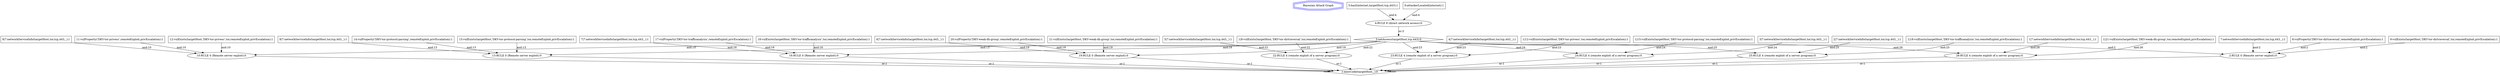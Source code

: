 // This is a attack_graph.
digraph "Bayesian Attack Graph" {
	"Bayesian Attack Graph" [label="Bayesian Attack Graph" color=blue shape=tripleoctagon]
	1 [label="1:execCode(targetHost,_):0" shape=diamond]
	2 [label="2:RULE 0 (Remote server exploit):0" shape=ellipse]
	3 [label="3:netAccess(targetHost,tcp,443):0" shape=diamond]
	4 [label="4:RULE 8 (direct network access):0" shape=ellipse]
	5 [label="5:hacl(internet,targetHost,tcp,443):1" shape=box]
	6 [label="6:attackerLocated(internet):1" shape=box]
	7 [label="7:networkServiceInfo(targetHost,tor,tcp,443,_):1" shape=box]
	8 [label="8:vulProperty('DKV-tor-dirtraversal',remoteExploit,privEscalation):1" shape=box]
	9 [label="9:vulExists(targetHost,'DKV-tor-dirtraversal',tor,remoteExploit,privEscalation):1" shape=box]
	10 [label="10:RULE 0 (Remote server exploit):0" shape=ellipse]
	11 [label="11:vulProperty('DKV-tor-privesc',remoteExploit,privEscalation):1" shape=box]
	12 [label="12:vulExists(targetHost,'DKV-tor-privesc',tor,remoteExploit,privEscalation):1" shape=box]
	13 [label="13:RULE 0 (Remote server exploit):0" shape=ellipse]
	14 [label="14:vulProperty('DKV-tor-protocol-parsing',remoteExploit,privEscalation):1" shape=box]
	15 [label="15:vulExists(targetHost,'DKV-tor-protocol-parsing',tor,remoteExploit,privEscalation):1" shape=box]
	16 [label="16:RULE 0 (Remote server exploit):0" shape=ellipse]
	17 [label="17:vulProperty('DKV-tor-trafficanalysis',remoteExploit,privEscalation):1" shape=box]
	18 [label="18:vulExists(targetHost,'DKV-tor-trafficanalysis',tor,remoteExploit,privEscalation):1" shape=box]
	19 [label="19:RULE 0 (Remote server exploit):0" shape=ellipse]
	20 [label="20:vulProperty('DKV-weak-dh-group',remoteExploit,privEscalation):1" shape=box]
	21 [label="21:vulExists(targetHost,'DKV-weak-dh-group',tor,remoteExploit,privEscalation):1" shape=box]
	22 [label="22:RULE 4 (remote exploit of a server program):0" shape=ellipse]
	23 [label="23:RULE 4 (remote exploit of a server program):0" shape=ellipse]
	24 [label="24:RULE 4 (remote exploit of a server program):0" shape=ellipse]
	25 [label="25:RULE 4 (remote exploit of a server program):0" shape=ellipse]
	26 [label="26:RULE 4 (remote exploit of a server program):0" shape=ellipse]
	"1|7" [label="1|7:networkServiceInfo(targetHost,tor,tcp,443,_):1" shape=box]
	"2|7" [label="2|7:networkServiceInfo(targetHost,tor,tcp,443,_):1" shape=box]
	"3|7" [label="3|7:networkServiceInfo(targetHost,tor,tcp,443,_):1" shape=box]
	"4|7" [label="4|7:networkServiceInfo(targetHost,tor,tcp,443,_):1" shape=box]
	"5|7" [label="5|7:networkServiceInfo(targetHost,tor,tcp,443,_):1" shape=box]
	"6|7" [label="6|7:networkServiceInfo(targetHost,tor,tcp,443,_):1" shape=box]
	"7|7" [label="7|7:networkServiceInfo(targetHost,tor,tcp,443,_):1" shape=box]
	"8|7" [label="8|7:networkServiceInfo(targetHost,tor,tcp,443,_):1" shape=box]
	"9|7" [label="9|7:networkServiceInfo(targetHost,tor,tcp,443,_):1" shape=box]
	"1|9" [label="1|9:vulExists(targetHost,'DKV-tor-dirtraversal',tor,remoteExploit,privEscalation):1" shape=box]
	"1|12" [label="1|12:vulExists(targetHost,'DKV-tor-privesc',tor,remoteExploit,privEscalation):1" shape=box]
	"1|15" [label="1|15:vulExists(targetHost,'DKV-tor-protocol-parsing',tor,remoteExploit,privEscalation):1" shape=box]
	"1|18" [label="1|18:vulExists(targetHost,'DKV-tor-trafficanalysis',tor,remoteExploit,privEscalation):1" shape=box]
	"1|21" [label="1|21:vulExists(targetHost,'DKV-weak-dh-group',tor,remoteExploit,privEscalation):1" shape=box]
	5 -> 4 [label="and:4"]
	6 -> 4 [label="and:4"]
	4 -> 3 [label="or:3"]
	3 -> 2 [label="and:2"]
	7 -> 2 [label="and:2"]
	8 -> 2 [label="and:2"]
	9 -> 2 [label="and:2"]
	2 -> 1 [label="or:1"]
	3 -> 10 [label="and:10"]
	"9|7" -> 10 [label="and:10"]
	11 -> 10 [label="and:10"]
	12 -> 10 [label="and:10"]
	10 -> 1 [label="or:1"]
	3 -> 13 [label="and:13"]
	"8|7" -> 13 [label="and:13"]
	14 -> 13 [label="and:13"]
	15 -> 13 [label="and:13"]
	13 -> 1 [label="or:1"]
	3 -> 16 [label="and:16"]
	"7|7" -> 16 [label="and:16"]
	17 -> 16 [label="and:16"]
	18 -> 16 [label="and:16"]
	16 -> 1 [label="or:1"]
	3 -> 19 [label="and:19"]
	"6|7" -> 19 [label="and:19"]
	20 -> 19 [label="and:19"]
	21 -> 19 [label="and:19"]
	19 -> 1 [label="or:1"]
	3 -> 22 [label="and:22"]
	"5|7" -> 22 [label="and:22"]
	"1|9" -> 22 [label="and:22"]
	22 -> 1 [label="or:1"]
	3 -> 23 [label="and:23"]
	"4|7" -> 23 [label="and:23"]
	"1|12" -> 23 [label="and:23"]
	23 -> 1 [label="or:1"]
	3 -> 24 [label="and:24"]
	"3|7" -> 24 [label="and:24"]
	"1|15" -> 24 [label="and:24"]
	24 -> 1 [label="or:1"]
	3 -> 25 [label="and:25"]
	"2|7" -> 25 [label="and:25"]
	"1|18" -> 25 [label="and:25"]
	25 -> 1 [label="or:1"]
	3 -> 26 [label="and:26"]
	"1|7" -> 26 [label="and:26"]
	"1|21" -> 26 [label="and:26"]
	26 -> 1 [label="or:1"]
}
